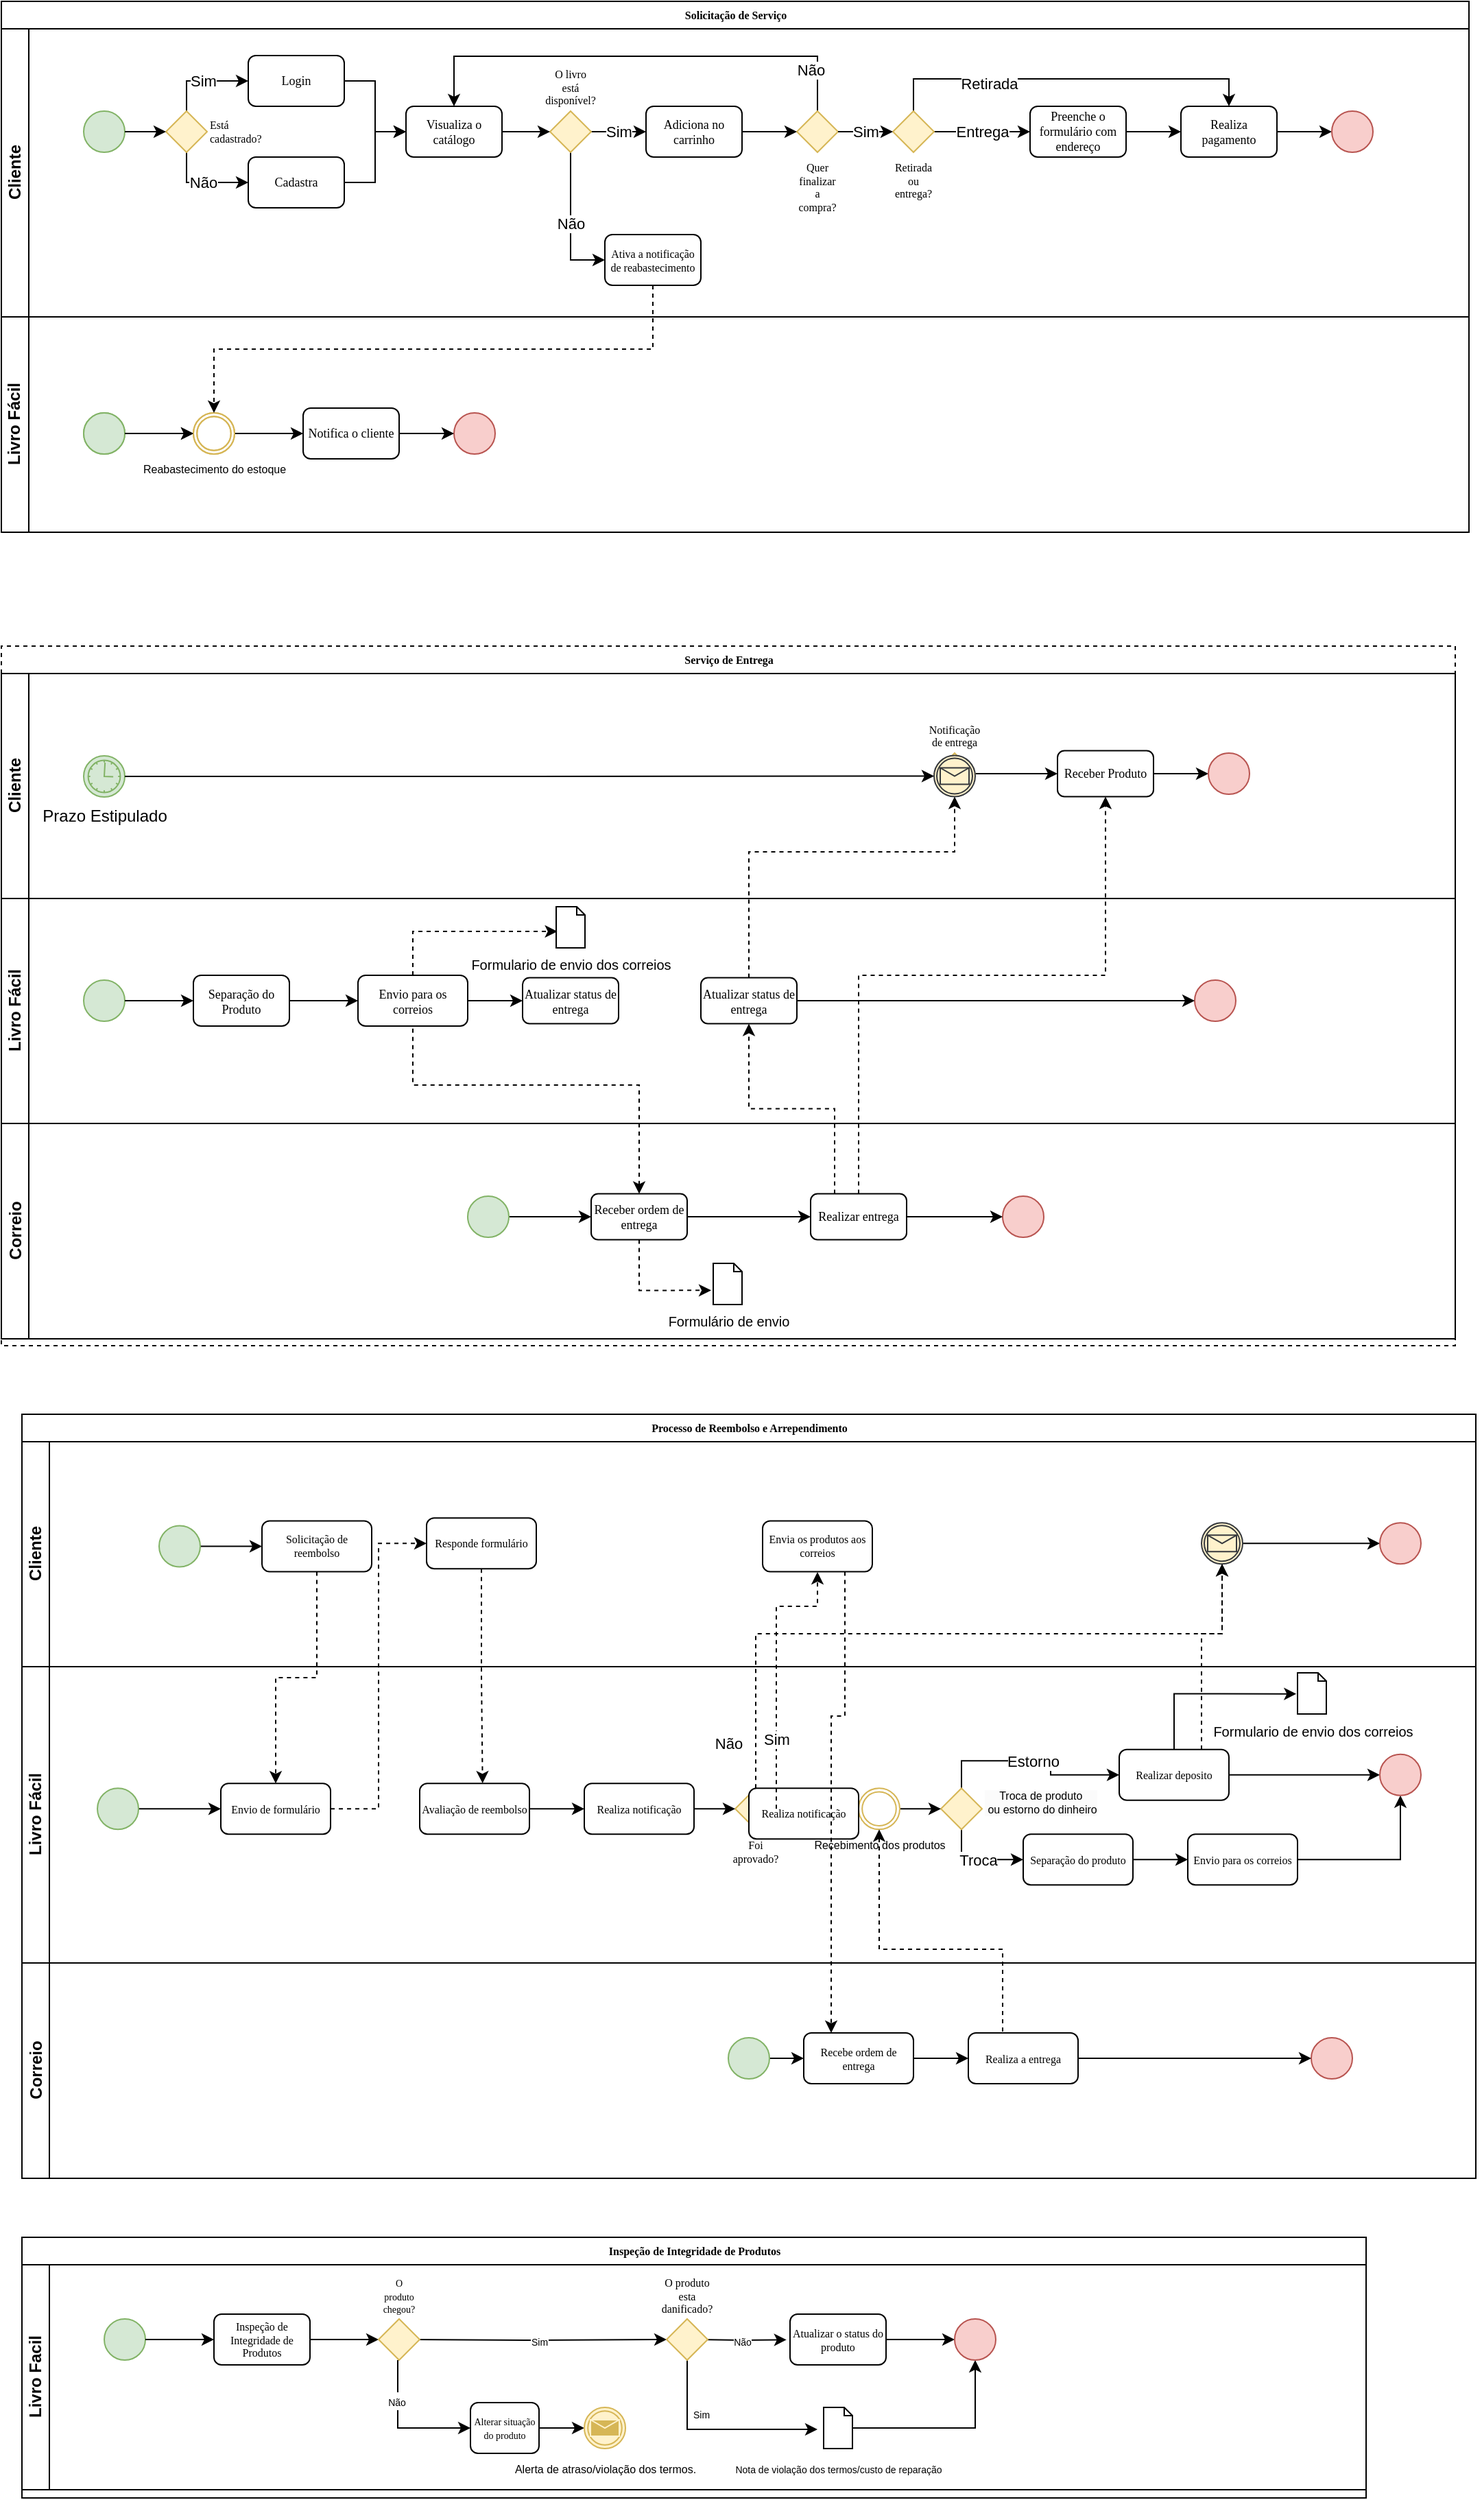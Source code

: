 <mxfile version="24.0.6" type="device">
  <diagram name="Page-1" id="c7488fd3-1785-93aa-aadb-54a6760d102a">
    <mxGraphModel dx="1195" dy="1502" grid="1" gridSize="10" guides="1" tooltips="1" connect="1" arrows="1" fold="1" page="1" pageScale="1" pageWidth="1100" pageHeight="850" background="none" math="0" shadow="0">
      <root>
        <mxCell id="0" />
        <mxCell id="1" parent="0" />
        <mxCell id="oDkDdfMOv9z-UdTRqtao-38" value="Serviço de Entrega" style="swimlane;html=1;childLayout=stackLayout;horizontal=1;startSize=20;horizontalStack=0;rounded=0;shadow=0;labelBackgroundColor=none;strokeWidth=1;fontFamily=Verdana;fontSize=8;align=center;dashed=1;" parent="1" vertex="1">
          <mxGeometry x="170" y="320" width="1060" height="510" as="geometry">
            <mxRectangle x="180" y="70" width="60" height="20" as="alternateBounds" />
          </mxGeometry>
        </mxCell>
        <mxCell id="oDkDdfMOv9z-UdTRqtao-64" value="Cliente" style="swimlane;html=1;startSize=20;horizontal=0;fontSize=12;" parent="oDkDdfMOv9z-UdTRqtao-38" vertex="1">
          <mxGeometry y="20" width="1060" height="164" as="geometry" />
        </mxCell>
        <mxCell id="zch4wGWHLApjYv__tpyH-126" value="Prazo Estipulado" style="points=[[0.145,0.145,0],[0.5,0,0],[0.855,0.145,0],[1,0.5,0],[0.855,0.855,0],[0.5,1,0],[0.145,0.855,0],[0,0.5,0]];shape=mxgraph.bpmn.event;html=1;verticalLabelPosition=bottom;labelBackgroundColor=#ffffff;verticalAlign=top;align=center;perimeter=ellipsePerimeter;outlineConnect=0;aspect=fixed;outline=standard;symbol=timer;fillColor=#d5e8d4;strokeColor=#82b366;" parent="oDkDdfMOv9z-UdTRqtao-64" vertex="1">
          <mxGeometry x="60" y="60" width="30" height="30" as="geometry" />
        </mxCell>
        <mxCell id="swSnG9m5OOfU6qNl_l5P-183" style="edgeStyle=orthogonalEdgeStyle;rounded=0;orthogonalLoop=1;jettySize=auto;html=1;entryX=0;entryY=0.5;entryDx=0;entryDy=0;" parent="oDkDdfMOv9z-UdTRqtao-64" source="swSnG9m5OOfU6qNl_l5P-180" target="swSnG9m5OOfU6qNl_l5P-200" edge="1">
          <mxGeometry relative="1" as="geometry">
            <mxPoint x="760" y="73" as="targetPoint" />
          </mxGeometry>
        </mxCell>
        <mxCell id="swSnG9m5OOfU6qNl_l5P-180" value="Notificação de entrega" style="strokeWidth=1;html=1;shape=mxgraph.flowchart.decision;whiteSpace=wrap;rounded=1;shadow=0;labelBackgroundColor=none;fontFamily=Verdana;fontSize=8;align=center;fillColor=#fff2cc;strokeColor=#d6b656;verticalAlign=bottom;labelPosition=center;verticalLabelPosition=top;" parent="oDkDdfMOv9z-UdTRqtao-64" vertex="1">
          <mxGeometry x="680" y="58.0" width="30" height="30" as="geometry" />
        </mxCell>
        <mxCell id="swSnG9m5OOfU6qNl_l5P-196" value="" style="shape=mxgraph.signs.tech.mail;html=1;pointerEvents=1;verticalLabelPosition=bottom;verticalAlign=top;align=center;fillColor=#e3c800;strokeColor=#B09500;fontColor=#000000;" parent="oDkDdfMOv9z-UdTRqtao-64" vertex="1">
          <mxGeometry x="687.75" y="67.75" width="14.5" height="10.5" as="geometry" />
        </mxCell>
        <mxCell id="swSnG9m5OOfU6qNl_l5P-199" value="" style="points=[[0.145,0.145,0],[0.5,0,0],[0.855,0.145,0],[1,0.5,0],[0.855,0.855,0],[0.5,1,0],[0.145,0.855,0],[0,0.5,0]];shape=mxgraph.bpmn.event;html=1;verticalLabelPosition=bottom;labelBackgroundColor=#ffffff;verticalAlign=top;align=center;perimeter=ellipsePerimeter;outlineConnect=0;aspect=fixed;outline=catching;symbol=message;fillColor=#FFF2CC;strokeColor=#36393d;fillStyle=solid;" parent="oDkDdfMOv9z-UdTRqtao-64" vertex="1">
          <mxGeometry x="680" y="59.75" width="30" height="30" as="geometry" />
        </mxCell>
        <mxCell id="swSnG9m5OOfU6qNl_l5P-201" style="edgeStyle=orthogonalEdgeStyle;rounded=0;orthogonalLoop=1;jettySize=auto;html=1;" parent="oDkDdfMOv9z-UdTRqtao-64" source="swSnG9m5OOfU6qNl_l5P-200" edge="1">
          <mxGeometry relative="1" as="geometry">
            <mxPoint x="880" y="73" as="targetPoint" />
          </mxGeometry>
        </mxCell>
        <mxCell id="swSnG9m5OOfU6qNl_l5P-200" value="Receber Produto" style="rounded=1;whiteSpace=wrap;html=1;shadow=0;labelBackgroundColor=none;strokeWidth=1;fontFamily=Verdana;fontSize=9;align=center;" parent="oDkDdfMOv9z-UdTRqtao-64" vertex="1">
          <mxGeometry x="770" y="56.25" width="70" height="33.5" as="geometry" />
        </mxCell>
        <mxCell id="swSnG9m5OOfU6qNl_l5P-202" value="" style="ellipse;whiteSpace=wrap;html=1;rounded=0;shadow=0;labelBackgroundColor=none;strokeWidth=1;fontFamily=Verdana;fontSize=8;align=center;fillColor=#f8cecc;strokeColor=#b85450;" parent="oDkDdfMOv9z-UdTRqtao-64" vertex="1">
          <mxGeometry x="880" y="58" width="30" height="30" as="geometry" />
        </mxCell>
        <mxCell id="kiecp96W7NMD4S45cnNi-111" style="edgeStyle=orthogonalEdgeStyle;rounded=0;orthogonalLoop=1;jettySize=auto;html=1;exitX=1;exitY=0.5;exitDx=0;exitDy=0;exitPerimeter=0;entryX=0;entryY=0.5;entryDx=0;entryDy=0;entryPerimeter=0;" edge="1" parent="oDkDdfMOv9z-UdTRqtao-64" source="zch4wGWHLApjYv__tpyH-126" target="swSnG9m5OOfU6qNl_l5P-199">
          <mxGeometry relative="1" as="geometry" />
        </mxCell>
        <mxCell id="zch4wGWHLApjYv__tpyH-112" value="Livro Fácil" style="swimlane;html=1;startSize=20;horizontal=0;fontSize=12;" parent="oDkDdfMOv9z-UdTRqtao-38" vertex="1">
          <mxGeometry y="184" width="1060" height="164" as="geometry" />
        </mxCell>
        <mxCell id="zch4wGWHLApjYv__tpyH-100" value="" style="ellipse;whiteSpace=wrap;html=1;rounded=0;shadow=0;labelBackgroundColor=none;strokeWidth=1;fontFamily=Verdana;fontSize=8;align=center;fillColor=#d5e8d4;strokeColor=#82b366;" parent="zch4wGWHLApjYv__tpyH-112" vertex="1">
          <mxGeometry x="60" y="59.5" width="30" height="30" as="geometry" />
        </mxCell>
        <mxCell id="zch4wGWHLApjYv__tpyH-101" style="edgeStyle=orthogonalEdgeStyle;rounded=0;orthogonalLoop=1;jettySize=auto;html=1;entryX=0;entryY=0.5;entryDx=0;entryDy=0;entryPerimeter=0;exitX=1;exitY=0.5;exitDx=0;exitDy=0;" parent="zch4wGWHLApjYv__tpyH-112" source="zch4wGWHLApjYv__tpyH-100" edge="1">
          <mxGeometry relative="1" as="geometry">
            <mxPoint x="90" y="74.5" as="sourcePoint" />
            <mxPoint x="140" y="74.5" as="targetPoint" />
            <Array as="points" />
          </mxGeometry>
        </mxCell>
        <mxCell id="zch4wGWHLApjYv__tpyH-102" style="edgeStyle=orthogonalEdgeStyle;rounded=0;orthogonalLoop=1;jettySize=auto;html=1;entryX=0;entryY=0.5;entryDx=0;entryDy=0;" parent="zch4wGWHLApjYv__tpyH-112" source="zch4wGWHLApjYv__tpyH-103" target="zch4wGWHLApjYv__tpyH-105" edge="1">
          <mxGeometry relative="1" as="geometry" />
        </mxCell>
        <mxCell id="zch4wGWHLApjYv__tpyH-103" value="Separação do Produto" style="rounded=1;whiteSpace=wrap;html=1;shadow=0;labelBackgroundColor=none;strokeWidth=1;fontFamily=Verdana;fontSize=9;align=center;" parent="zch4wGWHLApjYv__tpyH-112" vertex="1">
          <mxGeometry x="140" y="56" width="70" height="37" as="geometry" />
        </mxCell>
        <mxCell id="zch4wGWHLApjYv__tpyH-105" value="&lt;font style=&quot;font-size: 9px;&quot;&gt;Envio para os correios&lt;br style=&quot;font-size: 9px;&quot;&gt;&lt;/font&gt;" style="rounded=1;whiteSpace=wrap;html=1;shadow=0;labelBackgroundColor=none;strokeWidth=1;fontFamily=Verdana;fontSize=9;align=center;" parent="zch4wGWHLApjYv__tpyH-112" vertex="1">
          <mxGeometry x="260" y="56" width="80" height="37" as="geometry" />
        </mxCell>
        <mxCell id="ZJoQX-y0C0dIPTOLn4gF-4" value="" style="ellipse;whiteSpace=wrap;html=1;rounded=0;shadow=0;labelBackgroundColor=none;strokeWidth=1;fontFamily=Verdana;fontSize=8;align=center;fillColor=#f8cecc;strokeColor=#b85450;" parent="zch4wGWHLApjYv__tpyH-112" vertex="1">
          <mxGeometry x="870" y="59.5" width="30" height="30" as="geometry" />
        </mxCell>
        <mxCell id="zch4wGWHLApjYv__tpyH-110" value="Formulario de envio dos correios" style="html=1;verticalLabelPosition=bottom;align=center;labelBackgroundColor=default;verticalAlign=top;strokeWidth=1;strokeColor=#000000;shadow=0;dashed=0;shape=mxgraph.ios7.icons.document;fontColor=default;fontSize=10;" parent="zch4wGWHLApjYv__tpyH-112" vertex="1">
          <mxGeometry x="404.5" y="6" width="21" height="30" as="geometry" />
        </mxCell>
        <mxCell id="ZJoQX-y0C0dIPTOLn4gF-9" style="edgeStyle=orthogonalEdgeStyle;rounded=0;orthogonalLoop=1;jettySize=auto;html=1;exitX=0.5;exitY=0;exitDx=0;exitDy=0;entryX=0.04;entryY=0.6;entryDx=0;entryDy=0;entryPerimeter=0;dashed=1;" parent="zch4wGWHLApjYv__tpyH-112" source="zch4wGWHLApjYv__tpyH-105" target="zch4wGWHLApjYv__tpyH-110" edge="1">
          <mxGeometry relative="1" as="geometry" />
        </mxCell>
        <mxCell id="kiecp96W7NMD4S45cnNi-119" style="edgeStyle=orthogonalEdgeStyle;rounded=0;orthogonalLoop=1;jettySize=auto;html=1;exitX=1;exitY=0.5;exitDx=0;exitDy=0;entryX=0;entryY=0.5;entryDx=0;entryDy=0;" edge="1" parent="zch4wGWHLApjYv__tpyH-112" source="ZJoQX-y0C0dIPTOLn4gF-14" target="ZJoQX-y0C0dIPTOLn4gF-4">
          <mxGeometry relative="1" as="geometry" />
        </mxCell>
        <mxCell id="ZJoQX-y0C0dIPTOLn4gF-14" value="Atualizar status de entrega" style="rounded=1;whiteSpace=wrap;html=1;shadow=0;labelBackgroundColor=none;strokeWidth=1;fontFamily=Verdana;fontSize=9;align=center;" parent="zch4wGWHLApjYv__tpyH-112" vertex="1">
          <mxGeometry x="510" y="57.75" width="70" height="33.5" as="geometry" />
        </mxCell>
        <mxCell id="kiecp96W7NMD4S45cnNi-122" value="Atualizar status de entrega" style="rounded=1;whiteSpace=wrap;html=1;shadow=0;labelBackgroundColor=none;strokeWidth=1;fontFamily=Verdana;fontSize=9;align=center;" vertex="1" parent="zch4wGWHLApjYv__tpyH-112">
          <mxGeometry x="380" y="57.75" width="70" height="33.5" as="geometry" />
        </mxCell>
        <mxCell id="kiecp96W7NMD4S45cnNi-123" value="" style="edgeStyle=orthogonalEdgeStyle;rounded=0;orthogonalLoop=1;jettySize=auto;html=1;exitX=1;exitY=0.5;exitDx=0;exitDy=0;entryX=0;entryY=0.5;entryDx=0;entryDy=0;" edge="1" parent="zch4wGWHLApjYv__tpyH-112" source="zch4wGWHLApjYv__tpyH-105" target="kiecp96W7NMD4S45cnNi-122">
          <mxGeometry relative="1" as="geometry">
            <mxPoint x="510" y="579" as="sourcePoint" />
            <mxPoint x="680" y="579" as="targetPoint" />
          </mxGeometry>
        </mxCell>
        <mxCell id="oDkDdfMOv9z-UdTRqtao-34" value="Correio" style="swimlane;html=1;startSize=20;horizontal=0;fontSize=12;align=center;" parent="oDkDdfMOv9z-UdTRqtao-38" vertex="1">
          <mxGeometry y="348" width="1060" height="157" as="geometry" />
        </mxCell>
        <mxCell id="kiecp96W7NMD4S45cnNi-117" style="edgeStyle=orthogonalEdgeStyle;rounded=0;orthogonalLoop=1;jettySize=auto;html=1;exitX=1;exitY=0.5;exitDx=0;exitDy=0;entryX=0;entryY=0.5;entryDx=0;entryDy=0;" edge="1" parent="oDkDdfMOv9z-UdTRqtao-34" source="swSnG9m5OOfU6qNl_l5P-161" target="swSnG9m5OOfU6qNl_l5P-167">
          <mxGeometry relative="1" as="geometry" />
        </mxCell>
        <mxCell id="swSnG9m5OOfU6qNl_l5P-161" value="Receber ordem de entrega" style="rounded=1;whiteSpace=wrap;html=1;shadow=0;labelBackgroundColor=none;strokeWidth=1;fontFamily=Verdana;fontSize=9;align=center;" parent="oDkDdfMOv9z-UdTRqtao-34" vertex="1">
          <mxGeometry x="430" y="51.25" width="70" height="33.5" as="geometry" />
        </mxCell>
        <mxCell id="swSnG9m5OOfU6qNl_l5P-167" value="Realizar entrega" style="rounded=1;whiteSpace=wrap;html=1;shadow=0;labelBackgroundColor=none;strokeWidth=1;fontFamily=Verdana;fontSize=9;align=center;" parent="oDkDdfMOv9z-UdTRqtao-34" vertex="1">
          <mxGeometry x="590" y="51.25" width="70" height="33.5" as="geometry" />
        </mxCell>
        <mxCell id="swSnG9m5OOfU6qNl_l5P-169" value="" style="ellipse;whiteSpace=wrap;html=1;rounded=0;shadow=0;labelBackgroundColor=none;strokeWidth=1;fontFamily=Verdana;fontSize=8;align=center;fillColor=#f8cecc;strokeColor=#b85450;" parent="oDkDdfMOv9z-UdTRqtao-34" vertex="1">
          <mxGeometry x="730" y="53" width="30" height="30" as="geometry" />
        </mxCell>
        <mxCell id="ZJoQX-y0C0dIPTOLn4gF-6" style="edgeStyle=orthogonalEdgeStyle;rounded=0;orthogonalLoop=1;jettySize=auto;html=1;exitX=1;exitY=0.5;exitDx=0;exitDy=0;entryX=0;entryY=0.5;entryDx=0;entryDy=0;" parent="oDkDdfMOv9z-UdTRqtao-34" source="ZJoQX-y0C0dIPTOLn4gF-5" target="swSnG9m5OOfU6qNl_l5P-161" edge="1">
          <mxGeometry relative="1" as="geometry" />
        </mxCell>
        <mxCell id="ZJoQX-y0C0dIPTOLn4gF-5" value="" style="ellipse;whiteSpace=wrap;html=1;rounded=0;shadow=0;labelBackgroundColor=none;strokeWidth=1;fontFamily=Verdana;fontSize=8;align=center;fillColor=#d5e8d4;strokeColor=#82b366;" parent="oDkDdfMOv9z-UdTRqtao-34" vertex="1">
          <mxGeometry x="340" y="53" width="30" height="30" as="geometry" />
        </mxCell>
        <mxCell id="ZJoQX-y0C0dIPTOLn4gF-12" style="edgeStyle=orthogonalEdgeStyle;rounded=0;orthogonalLoop=1;jettySize=auto;html=1;exitX=1;exitY=0.5;exitDx=0;exitDy=0;entryX=0;entryY=0.5;entryDx=0;entryDy=0;" parent="oDkDdfMOv9z-UdTRqtao-34" source="swSnG9m5OOfU6qNl_l5P-167" target="swSnG9m5OOfU6qNl_l5P-169" edge="1">
          <mxGeometry relative="1" as="geometry">
            <mxPoint x="810" y="68" as="sourcePoint" />
          </mxGeometry>
        </mxCell>
        <mxCell id="kiecp96W7NMD4S45cnNi-112" value="Formulário de envio" style="html=1;verticalLabelPosition=bottom;align=center;labelBackgroundColor=default;verticalAlign=top;strokeWidth=1;strokeColor=#000000;shadow=0;dashed=0;shape=mxgraph.ios7.icons.document;fontColor=default;fontSize=10;" vertex="1" parent="oDkDdfMOv9z-UdTRqtao-34">
          <mxGeometry x="519" y="102" width="21" height="30" as="geometry" />
        </mxCell>
        <mxCell id="kiecp96W7NMD4S45cnNi-113" style="edgeStyle=orthogonalEdgeStyle;rounded=0;orthogonalLoop=1;jettySize=auto;html=1;exitX=0.5;exitY=1;exitDx=0;exitDy=0;entryX=-0.071;entryY=0.656;entryDx=0;entryDy=0;entryPerimeter=0;dashed=1;" edge="1" parent="oDkDdfMOv9z-UdTRqtao-34" source="swSnG9m5OOfU6qNl_l5P-161" target="kiecp96W7NMD4S45cnNi-112">
          <mxGeometry relative="1" as="geometry">
            <Array as="points">
              <mxPoint x="465" y="122" />
            </Array>
          </mxGeometry>
        </mxCell>
        <mxCell id="swSnG9m5OOfU6qNl_l5P-177" style="edgeStyle=orthogonalEdgeStyle;rounded=0;orthogonalLoop=1;jettySize=auto;html=1;entryX=0.5;entryY=1;entryDx=0;entryDy=0;dashed=1;exitX=0.5;exitY=0;exitDx=0;exitDy=0;" parent="oDkDdfMOv9z-UdTRqtao-38" source="swSnG9m5OOfU6qNl_l5P-167" edge="1" target="swSnG9m5OOfU6qNl_l5P-200">
          <mxGeometry relative="1" as="geometry">
            <mxPoint x="695" y="108" as="targetPoint" />
            <Array as="points">
              <mxPoint x="625" y="240" />
              <mxPoint x="805" y="240" />
            </Array>
          </mxGeometry>
        </mxCell>
        <mxCell id="ZJoQX-y0C0dIPTOLn4gF-8" style="edgeStyle=orthogonalEdgeStyle;rounded=0;orthogonalLoop=1;jettySize=auto;html=1;exitX=0.5;exitY=0;exitDx=0;exitDy=0;entryX=0.5;entryY=1;entryDx=0;entryDy=0;endArrow=none;endFill=0;startArrow=classic;startFill=1;dashed=1;" parent="oDkDdfMOv9z-UdTRqtao-38" source="swSnG9m5OOfU6qNl_l5P-161" target="zch4wGWHLApjYv__tpyH-105" edge="1">
          <mxGeometry relative="1" as="geometry">
            <Array as="points">
              <mxPoint x="465" y="320" />
              <mxPoint x="300" y="320" />
            </Array>
          </mxGeometry>
        </mxCell>
        <mxCell id="kiecp96W7NMD4S45cnNi-120" style="edgeStyle=orthogonalEdgeStyle;rounded=0;orthogonalLoop=1;jettySize=auto;html=1;exitX=0.5;exitY=0;exitDx=0;exitDy=0;dashed=1;" edge="1" parent="oDkDdfMOv9z-UdTRqtao-38" source="ZJoQX-y0C0dIPTOLn4gF-14" target="swSnG9m5OOfU6qNl_l5P-199">
          <mxGeometry relative="1" as="geometry">
            <Array as="points">
              <mxPoint x="545" y="150" />
              <mxPoint x="695" y="150" />
            </Array>
          </mxGeometry>
        </mxCell>
        <mxCell id="kiecp96W7NMD4S45cnNi-121" style="edgeStyle=orthogonalEdgeStyle;rounded=0;orthogonalLoop=1;jettySize=auto;html=1;exitX=0.25;exitY=0;exitDx=0;exitDy=0;entryX=0.5;entryY=1;entryDx=0;entryDy=0;dashed=1;" edge="1" parent="oDkDdfMOv9z-UdTRqtao-38" source="swSnG9m5OOfU6qNl_l5P-167" target="ZJoQX-y0C0dIPTOLn4gF-14">
          <mxGeometry relative="1" as="geometry" />
        </mxCell>
        <mxCell id="oDkDdfMOv9z-UdTRqtao-147" value="Inspeção de Integridade de Produtos" style="swimlane;html=1;childLayout=stackLayout;horizontal=1;startSize=20;horizontalStack=0;rounded=0;shadow=0;labelBackgroundColor=none;strokeWidth=1;fontFamily=Verdana;fontSize=8;align=center;" parent="1" vertex="1">
          <mxGeometry x="185" y="1480" width="980" height="190" as="geometry">
            <mxRectangle x="180" y="70" width="60" height="20" as="alternateBounds" />
          </mxGeometry>
        </mxCell>
        <mxCell id="oDkDdfMOv9z-UdTRqtao-157" value="Livro Facil" style="swimlane;html=1;startSize=20;horizontal=0;fontSize=12;" parent="oDkDdfMOv9z-UdTRqtao-147" vertex="1">
          <mxGeometry y="20" width="980" height="164" as="geometry" />
        </mxCell>
        <mxCell id="oDkDdfMOv9z-UdTRqtao-158" value="" style="ellipse;whiteSpace=wrap;html=1;rounded=0;shadow=0;labelBackgroundColor=none;strokeWidth=1;fontFamily=Verdana;fontSize=8;align=center;fillColor=#d5e8d4;strokeColor=#82b366;" parent="oDkDdfMOv9z-UdTRqtao-157" vertex="1">
          <mxGeometry x="60" y="39.5" width="30" height="30" as="geometry" />
        </mxCell>
        <mxCell id="oDkDdfMOv9z-UdTRqtao-159" style="edgeStyle=orthogonalEdgeStyle;rounded=0;orthogonalLoop=1;jettySize=auto;html=1;entryX=0;entryY=0.5;entryDx=0;entryDy=0;entryPerimeter=0;exitX=1;exitY=0.5;exitDx=0;exitDy=0;" parent="oDkDdfMOv9z-UdTRqtao-157" source="oDkDdfMOv9z-UdTRqtao-158" edge="1">
          <mxGeometry relative="1" as="geometry">
            <mxPoint x="90" y="54.5" as="sourcePoint" />
            <mxPoint x="140" y="54.5" as="targetPoint" />
            <Array as="points" />
          </mxGeometry>
        </mxCell>
        <mxCell id="oDkDdfMOv9z-UdTRqtao-160" style="edgeStyle=orthogonalEdgeStyle;rounded=0;orthogonalLoop=1;jettySize=auto;html=1;entryX=0;entryY=0.5;entryDx=0;entryDy=0;" parent="oDkDdfMOv9z-UdTRqtao-157" source="oDkDdfMOv9z-UdTRqtao-161" edge="1">
          <mxGeometry relative="1" as="geometry">
            <mxPoint x="260" y="54.5" as="targetPoint" />
          </mxGeometry>
        </mxCell>
        <mxCell id="oDkDdfMOv9z-UdTRqtao-161" value="Inspeção de Integridade de Produtos" style="rounded=1;whiteSpace=wrap;html=1;shadow=0;labelBackgroundColor=none;strokeWidth=1;fontFamily=Verdana;fontSize=8;align=center;" parent="oDkDdfMOv9z-UdTRqtao-157" vertex="1">
          <mxGeometry x="140" y="36" width="70" height="37" as="geometry" />
        </mxCell>
        <mxCell id="oDkDdfMOv9z-UdTRqtao-173" value="&lt;font style=&quot;font-size: 7px;&quot;&gt;Sim&lt;/font&gt;" style="edgeStyle=orthogonalEdgeStyle;rounded=0;orthogonalLoop=1;jettySize=auto;html=1;entryX=0;entryY=0.5;entryDx=0;entryDy=0;entryPerimeter=0;" parent="oDkDdfMOv9z-UdTRqtao-157" target="oDkDdfMOv9z-UdTRqtao-185" edge="1">
          <mxGeometry relative="1" as="geometry">
            <mxPoint x="370" y="55" as="targetPoint" />
            <mxPoint x="282" y="54.503" as="sourcePoint" />
          </mxGeometry>
        </mxCell>
        <mxCell id="oDkDdfMOv9z-UdTRqtao-174" style="edgeStyle=orthogonalEdgeStyle;rounded=0;orthogonalLoop=1;jettySize=auto;html=1;entryX=0;entryY=0.5;entryDx=0;entryDy=0;" parent="oDkDdfMOv9z-UdTRqtao-157" target="oDkDdfMOv9z-UdTRqtao-189" edge="1">
          <mxGeometry relative="1" as="geometry">
            <mxPoint x="320" y="120" as="targetPoint" />
            <mxPoint x="274" y="69.5" as="sourcePoint" />
            <Array as="points">
              <mxPoint x="274" y="119" />
            </Array>
          </mxGeometry>
        </mxCell>
        <mxCell id="oDkDdfMOv9z-UdTRqtao-179" value="&lt;font style=&quot;font-size: 7px;&quot;&gt;Não&lt;/font&gt;" style="edgeLabel;html=1;align=center;verticalAlign=middle;resizable=0;points=[];" parent="oDkDdfMOv9z-UdTRqtao-174" vertex="1" connectable="0">
          <mxGeometry x="-0.17" y="-1" relative="1" as="geometry">
            <mxPoint y="-13" as="offset" />
          </mxGeometry>
        </mxCell>
        <mxCell id="oDkDdfMOv9z-UdTRqtao-171" value="&lt;font style=&quot;font-size: 7px;&quot;&gt;O produto chegou?&lt;/font&gt;" style="strokeWidth=1;html=1;shape=mxgraph.flowchart.decision;whiteSpace=wrap;rounded=1;shadow=0;labelBackgroundColor=none;fontFamily=Verdana;fontSize=8;align=center;fillColor=#fff2cc;strokeColor=#d6b656;verticalAlign=bottom;labelPosition=center;verticalLabelPosition=top;" parent="oDkDdfMOv9z-UdTRqtao-157" vertex="1">
          <mxGeometry x="260" y="39.5" width="30" height="30" as="geometry" />
        </mxCell>
        <mxCell id="kiecp96W7NMD4S45cnNi-183" style="edgeStyle=orthogonalEdgeStyle;rounded=0;orthogonalLoop=1;jettySize=auto;html=1;entryX=0.5;entryY=1;entryDx=0;entryDy=0;" edge="1" parent="oDkDdfMOv9z-UdTRqtao-157" source="oDkDdfMOv9z-UdTRqtao-181" target="oDkDdfMOv9z-UdTRqtao-196">
          <mxGeometry relative="1" as="geometry" />
        </mxCell>
        <mxCell id="oDkDdfMOv9z-UdTRqtao-181" value="&lt;span style=&quot;font-size: 7px;&quot;&gt;Nota de violação dos termos/custo de reparação&lt;/span&gt;" style="html=1;verticalLabelPosition=bottom;align=center;labelBackgroundColor=default;verticalAlign=top;strokeWidth=1;strokeColor=#000000;shadow=0;dashed=0;shape=mxgraph.ios7.icons.document;fontColor=default;" parent="oDkDdfMOv9z-UdTRqtao-157" vertex="1">
          <mxGeometry x="584.5" y="104" width="21" height="30" as="geometry" />
        </mxCell>
        <mxCell id="oDkDdfMOv9z-UdTRqtao-182" value="&lt;font style=&quot;font-size: 7px;&quot;&gt;Não&lt;/font&gt;" style="edgeStyle=orthogonalEdgeStyle;rounded=0;orthogonalLoop=1;jettySize=auto;html=1;entryX=-0.037;entryY=0.506;entryDx=0;entryDy=0;entryPerimeter=0;" parent="oDkDdfMOv9z-UdTRqtao-157" edge="1">
          <mxGeometry relative="1" as="geometry">
            <mxPoint x="557.41" y="54.722" as="targetPoint" />
            <mxPoint x="492" y="54.503" as="sourcePoint" />
          </mxGeometry>
        </mxCell>
        <mxCell id="oDkDdfMOv9z-UdTRqtao-183" style="edgeStyle=orthogonalEdgeStyle;rounded=0;orthogonalLoop=1;jettySize=auto;html=1;" parent="oDkDdfMOv9z-UdTRqtao-157" source="oDkDdfMOv9z-UdTRqtao-185" edge="1">
          <mxGeometry relative="1" as="geometry">
            <mxPoint x="580" y="120" as="targetPoint" />
            <Array as="points">
              <mxPoint x="485" y="119.5" />
            </Array>
          </mxGeometry>
        </mxCell>
        <mxCell id="oDkDdfMOv9z-UdTRqtao-184" value="&lt;font style=&quot;font-size: 7px;&quot;&gt;Sim&lt;/font&gt;" style="edgeLabel;html=1;align=center;verticalAlign=middle;resizable=0;points=[];" parent="oDkDdfMOv9z-UdTRqtao-183" vertex="1" connectable="0">
          <mxGeometry x="-0.17" y="-1" relative="1" as="geometry">
            <mxPoint y="-13" as="offset" />
          </mxGeometry>
        </mxCell>
        <mxCell id="oDkDdfMOv9z-UdTRqtao-185" value="O produto esta danificado?" style="strokeWidth=1;html=1;shape=mxgraph.flowchart.decision;whiteSpace=wrap;rounded=1;shadow=0;labelBackgroundColor=none;fontFamily=Verdana;fontSize=8;align=center;fillColor=#fff2cc;strokeColor=#d6b656;verticalAlign=bottom;labelPosition=center;verticalLabelPosition=top;" parent="oDkDdfMOv9z-UdTRqtao-157" vertex="1">
          <mxGeometry x="470" y="39.5" width="30" height="30" as="geometry" />
        </mxCell>
        <mxCell id="oDkDdfMOv9z-UdTRqtao-195" style="edgeStyle=orthogonalEdgeStyle;rounded=0;orthogonalLoop=1;jettySize=auto;html=1;" parent="oDkDdfMOv9z-UdTRqtao-157" source="oDkDdfMOv9z-UdTRqtao-186" edge="1">
          <mxGeometry relative="1" as="geometry">
            <mxPoint x="680" y="54.5" as="targetPoint" />
          </mxGeometry>
        </mxCell>
        <mxCell id="oDkDdfMOv9z-UdTRqtao-186" value="Atualizar o status do produto" style="rounded=1;whiteSpace=wrap;html=1;shadow=0;labelBackgroundColor=none;strokeWidth=1;fontFamily=Verdana;fontSize=8;align=center;" parent="oDkDdfMOv9z-UdTRqtao-157" vertex="1">
          <mxGeometry x="560" y="36" width="70" height="37" as="geometry" />
        </mxCell>
        <mxCell id="oDkDdfMOv9z-UdTRqtao-192" style="edgeStyle=orthogonalEdgeStyle;rounded=0;orthogonalLoop=1;jettySize=auto;html=1;" parent="oDkDdfMOv9z-UdTRqtao-157" source="oDkDdfMOv9z-UdTRqtao-189" target="oDkDdfMOv9z-UdTRqtao-190" edge="1">
          <mxGeometry relative="1" as="geometry" />
        </mxCell>
        <mxCell id="oDkDdfMOv9z-UdTRqtao-189" value="&lt;font style=&quot;font-size: 7px;&quot;&gt;Alterar situação do produto&lt;/font&gt;" style="rounded=1;whiteSpace=wrap;html=1;shadow=0;labelBackgroundColor=none;strokeWidth=1;fontFamily=Verdana;fontSize=8;align=center;" parent="oDkDdfMOv9z-UdTRqtao-157" vertex="1">
          <mxGeometry x="327" y="100.5" width="50" height="37" as="geometry" />
        </mxCell>
        <mxCell id="oDkDdfMOv9z-UdTRqtao-190" value="&lt;div&gt;&lt;font style=&quot;font-size: 8px;&quot;&gt;Alerta de atraso/violação dos termos.&lt;/font&gt;&lt;/div&gt;" style="points=[[0.145,0.145,0],[0.5,0,0],[0.855,0.145,0],[1,0.5,0],[0.855,0.855,0],[0.5,1,0],[0.145,0.855,0],[0,0.5,0]];shape=mxgraph.bpmn.event;html=1;verticalLabelPosition=bottom;labelBackgroundColor=#ffffff;verticalAlign=top;align=center;perimeter=ellipsePerimeter;outlineConnect=0;aspect=fixed;outline=throwing;symbol=message;fillColor=#fff2cc;strokeColor=#d6b656;" parent="oDkDdfMOv9z-UdTRqtao-157" vertex="1">
          <mxGeometry x="410" y="104" width="30" height="30" as="geometry" />
        </mxCell>
        <mxCell id="oDkDdfMOv9z-UdTRqtao-196" value="" style="ellipse;whiteSpace=wrap;html=1;rounded=0;shadow=0;labelBackgroundColor=none;strokeWidth=1;fontFamily=Verdana;fontSize=8;align=center;fillColor=#f8cecc;strokeColor=#b85450;" parent="oDkDdfMOv9z-UdTRqtao-157" vertex="1">
          <mxGeometry x="680" y="39.5" width="30" height="30" as="geometry" />
        </mxCell>
        <mxCell id="swSnG9m5OOfU6qNl_l5P-3" value="Processo de Reembolso e Arrependimento" style="swimlane;html=1;childLayout=stackLayout;horizontal=1;startSize=20;horizontalStack=0;rounded=0;shadow=0;labelBackgroundColor=none;strokeWidth=1;fontFamily=Verdana;fontSize=8;align=center;" parent="1" vertex="1">
          <mxGeometry x="185" y="880" width="1060" height="557" as="geometry">
            <mxRectangle x="180" y="70" width="60" height="20" as="alternateBounds" />
          </mxGeometry>
        </mxCell>
        <mxCell id="swSnG9m5OOfU6qNl_l5P-4" value="Cliente" style="swimlane;html=1;startSize=20;horizontal=0;fontSize=12;" parent="swSnG9m5OOfU6qNl_l5P-3" vertex="1">
          <mxGeometry y="20" width="1060" height="164" as="geometry" />
        </mxCell>
        <mxCell id="ZJoQX-y0C0dIPTOLn4gF-24" style="edgeStyle=orthogonalEdgeStyle;rounded=0;orthogonalLoop=1;jettySize=auto;html=1;exitX=1;exitY=0.5;exitDx=0;exitDy=0;entryX=0;entryY=0.5;entryDx=0;entryDy=0;" parent="swSnG9m5OOfU6qNl_l5P-4" source="swSnG9m5OOfU6qNl_l5P-56" target="ZJoQX-y0C0dIPTOLn4gF-21" edge="1">
          <mxGeometry relative="1" as="geometry" />
        </mxCell>
        <mxCell id="swSnG9m5OOfU6qNl_l5P-56" value="" style="ellipse;whiteSpace=wrap;html=1;rounded=0;shadow=0;labelBackgroundColor=none;strokeWidth=1;fontFamily=Verdana;fontSize=8;align=center;fillColor=#d5e8d4;strokeColor=#82b366;" parent="swSnG9m5OOfU6qNl_l5P-4" vertex="1">
          <mxGeometry x="100" y="61.25" width="30" height="30" as="geometry" />
        </mxCell>
        <mxCell id="swSnG9m5OOfU6qNl_l5P-59" value="Responde formulário" style="rounded=1;whiteSpace=wrap;html=1;shadow=0;labelBackgroundColor=none;strokeWidth=1;fontFamily=Verdana;fontSize=8;align=center;" parent="swSnG9m5OOfU6qNl_l5P-4" vertex="1">
          <mxGeometry x="295" y="55.63" width="80" height="37" as="geometry" />
        </mxCell>
        <mxCell id="swSnG9m5OOfU6qNl_l5P-69" style="edgeStyle=orthogonalEdgeStyle;rounded=0;orthogonalLoop=1;jettySize=auto;html=1;exitX=1;exitY=0.5;exitDx=0;exitDy=0;exitPerimeter=0;entryX=0;entryY=0.5;entryDx=0;entryDy=0;" parent="swSnG9m5OOfU6qNl_l5P-4" source="kiecp96W7NMD4S45cnNi-124" edge="1" target="swSnG9m5OOfU6qNl_l5P-72">
          <mxGeometry relative="1" as="geometry">
            <mxPoint x="990" y="76.25" as="targetPoint" />
            <mxPoint x="920" y="76.333" as="sourcePoint" />
          </mxGeometry>
        </mxCell>
        <mxCell id="swSnG9m5OOfU6qNl_l5P-72" value="" style="ellipse;whiteSpace=wrap;html=1;rounded=0;shadow=0;labelBackgroundColor=none;strokeWidth=1;fontFamily=Verdana;fontSize=8;align=center;fillColor=#f8cecc;strokeColor=#b85450;" parent="swSnG9m5OOfU6qNl_l5P-4" vertex="1">
          <mxGeometry x="990" y="59.13" width="30" height="30" as="geometry" />
        </mxCell>
        <mxCell id="ZJoQX-y0C0dIPTOLn4gF-21" value="Solicitação de reembolso" style="rounded=1;whiteSpace=wrap;html=1;shadow=0;labelBackgroundColor=none;strokeWidth=1;fontFamily=Verdana;fontSize=8;align=center;" parent="swSnG9m5OOfU6qNl_l5P-4" vertex="1">
          <mxGeometry x="175" y="57.75" width="80" height="37" as="geometry" />
        </mxCell>
        <mxCell id="kiecp96W7NMD4S45cnNi-124" value="" style="points=[[0.145,0.145,0],[0.5,0,0],[0.855,0.145,0],[1,0.5,0],[0.855,0.855,0],[0.5,1,0],[0.145,0.855,0],[0,0.5,0]];shape=mxgraph.bpmn.event;html=1;verticalLabelPosition=bottom;labelBackgroundColor=#ffffff;verticalAlign=top;align=center;perimeter=ellipsePerimeter;outlineConnect=0;aspect=fixed;outline=catching;symbol=message;fillColor=#FFF2CC;strokeColor=#36393d;fillStyle=solid;" vertex="1" parent="swSnG9m5OOfU6qNl_l5P-4">
          <mxGeometry x="860" y="59.13" width="30" height="30" as="geometry" />
        </mxCell>
        <mxCell id="kiecp96W7NMD4S45cnNi-125" value="Envia os produtos aos correios" style="rounded=1;whiteSpace=wrap;html=1;shadow=0;labelBackgroundColor=none;strokeWidth=1;fontFamily=Verdana;fontSize=8;align=center;" vertex="1" parent="swSnG9m5OOfU6qNl_l5P-4">
          <mxGeometry x="540" y="57.75" width="80" height="37" as="geometry" />
        </mxCell>
        <mxCell id="swSnG9m5OOfU6qNl_l5P-18" value="Livro Fácil" style="swimlane;html=1;startSize=20;horizontal=0;fontSize=12;" parent="swSnG9m5OOfU6qNl_l5P-3" vertex="1">
          <mxGeometry y="184" width="1060" height="216" as="geometry" />
        </mxCell>
        <mxCell id="swSnG9m5OOfU6qNl_l5P-61" value="Avaliação de reembolso " style="rounded=1;whiteSpace=wrap;html=1;shadow=0;labelBackgroundColor=none;strokeWidth=1;fontFamily=Verdana;fontSize=8;align=center;" parent="swSnG9m5OOfU6qNl_l5P-18" vertex="1">
          <mxGeometry x="290" y="85.12" width="80" height="37" as="geometry" />
        </mxCell>
        <mxCell id="swSnG9m5OOfU6qNl_l5P-66" style="edgeStyle=orthogonalEdgeStyle;rounded=0;orthogonalLoop=1;jettySize=auto;html=1;entryX=0;entryY=0.5;entryDx=0;entryDy=0;" parent="swSnG9m5OOfU6qNl_l5P-18" source="swSnG9m5OOfU6qNl_l5P-61" target="kiecp96W7NMD4S45cnNi-126" edge="1">
          <mxGeometry relative="1" as="geometry">
            <mxPoint x="440" y="103.62" as="targetPoint" />
          </mxGeometry>
        </mxCell>
        <mxCell id="swSnG9m5OOfU6qNl_l5P-114" style="edgeStyle=orthogonalEdgeStyle;rounded=0;orthogonalLoop=1;jettySize=auto;html=1;entryX=0;entryY=0.5;entryDx=0;entryDy=0;" parent="swSnG9m5OOfU6qNl_l5P-18" source="swSnG9m5OOfU6qNl_l5P-83" target="swSnG9m5OOfU6qNl_l5P-115" edge="1">
          <mxGeometry relative="1" as="geometry">
            <mxPoint x="810" y="118.87" as="targetPoint" />
          </mxGeometry>
        </mxCell>
        <mxCell id="swSnG9m5OOfU6qNl_l5P-83" value="Separação do produto" style="rounded=1;whiteSpace=wrap;html=1;shadow=0;labelBackgroundColor=none;strokeWidth=1;fontFamily=Verdana;fontSize=8;align=center;" parent="swSnG9m5OOfU6qNl_l5P-18" vertex="1">
          <mxGeometry x="730" y="122.12" width="80" height="37" as="geometry" />
        </mxCell>
        <mxCell id="kiecp96W7NMD4S45cnNi-150" style="edgeStyle=orthogonalEdgeStyle;rounded=0;orthogonalLoop=1;jettySize=auto;html=1;exitX=1;exitY=0.5;exitDx=0;exitDy=0;entryX=0.5;entryY=1;entryDx=0;entryDy=0;" edge="1" parent="swSnG9m5OOfU6qNl_l5P-18" source="swSnG9m5OOfU6qNl_l5P-115" target="swSnG9m5OOfU6qNl_l5P-122">
          <mxGeometry relative="1" as="geometry">
            <mxPoint x="1035" y="93.87" as="targetPoint" />
          </mxGeometry>
        </mxCell>
        <mxCell id="swSnG9m5OOfU6qNl_l5P-115" value="Envio para os correios" style="rounded=1;whiteSpace=wrap;html=1;shadow=0;labelBackgroundColor=none;strokeWidth=1;fontFamily=Verdana;fontSize=8;align=center;" parent="swSnG9m5OOfU6qNl_l5P-18" vertex="1">
          <mxGeometry x="850" y="122.12" width="80" height="37" as="geometry" />
        </mxCell>
        <mxCell id="kiecp96W7NMD4S45cnNi-153" style="edgeStyle=orthogonalEdgeStyle;rounded=0;orthogonalLoop=1;jettySize=auto;html=1;exitX=1;exitY=0.5;exitDx=0;exitDy=0;entryX=0;entryY=0.5;entryDx=0;entryDy=0;" edge="1" parent="swSnG9m5OOfU6qNl_l5P-18" source="swSnG9m5OOfU6qNl_l5P-118" target="swSnG9m5OOfU6qNl_l5P-122">
          <mxGeometry relative="1" as="geometry" />
        </mxCell>
        <mxCell id="swSnG9m5OOfU6qNl_l5P-118" value="Realizar deposito" style="rounded=1;whiteSpace=wrap;html=1;shadow=0;labelBackgroundColor=none;strokeWidth=1;fontFamily=Verdana;fontSize=8;align=center;" parent="swSnG9m5OOfU6qNl_l5P-18" vertex="1">
          <mxGeometry x="800" y="60.37" width="80" height="37" as="geometry" />
        </mxCell>
        <mxCell id="swSnG9m5OOfU6qNl_l5P-122" value="" style="ellipse;whiteSpace=wrap;html=1;rounded=0;shadow=0;labelBackgroundColor=none;strokeWidth=1;fontFamily=Verdana;fontSize=8;align=center;fillColor=#f8cecc;strokeColor=#b85450;" parent="swSnG9m5OOfU6qNl_l5P-18" vertex="1">
          <mxGeometry x="990" y="63.87" width="30" height="30" as="geometry" />
        </mxCell>
        <mxCell id="ZJoQX-y0C0dIPTOLn4gF-20" style="edgeStyle=orthogonalEdgeStyle;rounded=0;orthogonalLoop=1;jettySize=auto;html=1;exitX=1;exitY=0.5;exitDx=0;exitDy=0;entryX=0;entryY=0.5;entryDx=0;entryDy=0;" parent="swSnG9m5OOfU6qNl_l5P-18" source="ZJoQX-y0C0dIPTOLn4gF-17" target="ZJoQX-y0C0dIPTOLn4gF-19" edge="1">
          <mxGeometry relative="1" as="geometry" />
        </mxCell>
        <mxCell id="ZJoQX-y0C0dIPTOLn4gF-17" value="" style="ellipse;whiteSpace=wrap;html=1;rounded=0;shadow=0;labelBackgroundColor=none;strokeWidth=1;fontFamily=Verdana;fontSize=8;align=center;fillColor=#d5e8d4;strokeColor=#82b366;" parent="swSnG9m5OOfU6qNl_l5P-18" vertex="1">
          <mxGeometry x="55" y="88.62" width="30" height="30" as="geometry" />
        </mxCell>
        <mxCell id="ZJoQX-y0C0dIPTOLn4gF-19" value="Envio de formulário" style="rounded=1;whiteSpace=wrap;html=1;shadow=0;labelBackgroundColor=none;strokeWidth=1;fontFamily=Verdana;fontSize=8;align=center;" parent="swSnG9m5OOfU6qNl_l5P-18" vertex="1">
          <mxGeometry x="145" y="85.12" width="80" height="37" as="geometry" />
        </mxCell>
        <mxCell id="kiecp96W7NMD4S45cnNi-144" value="Estorno" style="edgeStyle=orthogonalEdgeStyle;rounded=0;orthogonalLoop=1;jettySize=auto;html=1;exitX=0.5;exitY=0;exitDx=0;exitDy=0;exitPerimeter=0;entryX=0;entryY=0.5;entryDx=0;entryDy=0;" edge="1" parent="swSnG9m5OOfU6qNl_l5P-18" source="swSnG9m5OOfU6qNl_l5P-77" target="swSnG9m5OOfU6qNl_l5P-118">
          <mxGeometry relative="1" as="geometry" />
        </mxCell>
        <mxCell id="kiecp96W7NMD4S45cnNi-145" value="Troca" style="edgeStyle=orthogonalEdgeStyle;rounded=0;orthogonalLoop=1;jettySize=auto;html=1;exitX=0.5;exitY=1;exitDx=0;exitDy=0;exitPerimeter=0;entryX=0;entryY=0.5;entryDx=0;entryDy=0;" edge="1" parent="swSnG9m5OOfU6qNl_l5P-18" source="swSnG9m5OOfU6qNl_l5P-77" target="swSnG9m5OOfU6qNl_l5P-83">
          <mxGeometry relative="1" as="geometry" />
        </mxCell>
        <mxCell id="swSnG9m5OOfU6qNl_l5P-77" value="&#xa;&lt;div style=&quot;color: rgb(0, 0, 0); font-family: Helvetica; font-style: normal; font-variant-ligatures: normal; font-variant-caps: normal; font-weight: 400; letter-spacing: normal; orphans: 2; text-indent: 0px; text-transform: none; widows: 2; word-spacing: 0px; -webkit-text-stroke-width: 0px; white-space: nowrap; background-color: rgb(251, 251, 251); text-decoration-thickness: initial; text-decoration-style: initial; text-decoration-color: initial; font-size: 8px;&quot; align=&quot;center&quot;&gt;&lt;font style=&quot;font-size: 8px;&quot;&gt;Troca de produto&lt;/font&gt;&lt;/div&gt;&lt;div style=&quot;color: rgb(0, 0, 0); font-family: Helvetica; font-style: normal; font-variant-ligatures: normal; font-variant-caps: normal; font-weight: 400; letter-spacing: normal; orphans: 2; text-indent: 0px; text-transform: none; widows: 2; word-spacing: 0px; -webkit-text-stroke-width: 0px; white-space: nowrap; background-color: rgb(251, 251, 251); text-decoration-thickness: initial; text-decoration-style: initial; text-decoration-color: initial; font-size: 8px;&quot; align=&quot;center&quot;&gt;&lt;font style=&quot;font-size: 8px;&quot;&gt;&amp;nbsp;ou estorno do dinheiro&lt;/font&gt;&lt;/div&gt;&#xa;&#xa;" style="strokeWidth=1;html=1;shape=mxgraph.flowchart.decision;whiteSpace=wrap;rounded=1;shadow=0;labelBackgroundColor=none;fontFamily=Verdana;fontSize=8;align=left;fillColor=#fff2cc;strokeColor=#d6b656;verticalAlign=middle;labelPosition=right;verticalLabelPosition=middle;" parent="swSnG9m5OOfU6qNl_l5P-18" vertex="1">
          <mxGeometry x="670" y="88.62" width="30" height="30" as="geometry" />
        </mxCell>
        <mxCell id="kiecp96W7NMD4S45cnNi-126" value="Realiza notificação" style="rounded=1;whiteSpace=wrap;html=1;shadow=0;labelBackgroundColor=none;strokeWidth=1;fontFamily=Verdana;fontSize=8;align=center;" vertex="1" parent="swSnG9m5OOfU6qNl_l5P-18">
          <mxGeometry x="410" y="85.12" width="80" height="37" as="geometry" />
        </mxCell>
        <mxCell id="kiecp96W7NMD4S45cnNi-129" value="Foi aprovado? " style="strokeWidth=1;html=1;shape=mxgraph.flowchart.decision;whiteSpace=wrap;rounded=1;shadow=0;labelBackgroundColor=none;fontFamily=Verdana;fontSize=8;align=center;fillColor=#fff2cc;strokeColor=#d6b656;verticalAlign=top;labelPosition=center;verticalLabelPosition=bottom;" vertex="1" parent="swSnG9m5OOfU6qNl_l5P-18">
          <mxGeometry x="520" y="88.62" width="30" height="30" as="geometry" />
        </mxCell>
        <mxCell id="kiecp96W7NMD4S45cnNi-130" value="" style="edgeStyle=orthogonalEdgeStyle;rounded=0;orthogonalLoop=1;jettySize=auto;html=1;entryX=0;entryY=0.5;entryDx=0;entryDy=0;entryPerimeter=0;" edge="1" parent="swSnG9m5OOfU6qNl_l5P-18" source="kiecp96W7NMD4S45cnNi-126" target="kiecp96W7NMD4S45cnNi-129">
          <mxGeometry relative="1" as="geometry">
            <mxPoint x="690" y="1207.37" as="sourcePoint" />
            <mxPoint x="790" y="1207.37" as="targetPoint" />
          </mxGeometry>
        </mxCell>
        <mxCell id="kiecp96W7NMD4S45cnNi-132" style="edgeStyle=orthogonalEdgeStyle;rounded=0;orthogonalLoop=1;jettySize=auto;html=1;exitX=1;exitY=0.5;exitDx=0;exitDy=0;exitPerimeter=0;entryX=0;entryY=0.5;entryDx=0;entryDy=0;entryPerimeter=0;" edge="1" parent="swSnG9m5OOfU6qNl_l5P-18" source="kiecp96W7NMD4S45cnNi-148" target="swSnG9m5OOfU6qNl_l5P-77">
          <mxGeometry relative="1" as="geometry" />
        </mxCell>
        <mxCell id="kiecp96W7NMD4S45cnNi-148" value="Recebimento dos produtos" style="points=[[0.145,0.145,0],[0.5,0,0],[0.855,0.145,0],[1,0.5,0],[0.855,0.855,0],[0.5,1,0],[0.145,0.855,0],[0,0.5,0]];shape=mxgraph.bpmn.event;html=1;verticalLabelPosition=bottom;labelBackgroundColor=#ffffff;verticalAlign=top;align=center;perimeter=ellipsePerimeter;outlineConnect=0;aspect=fixed;outline=throwing;symbol=general;fillColor=none;strokeColor=#d6b656;fontSize=8;" vertex="1" parent="swSnG9m5OOfU6qNl_l5P-18">
          <mxGeometry x="610" y="88.62" width="30" height="30" as="geometry" />
        </mxCell>
        <mxCell id="kiecp96W7NMD4S45cnNi-151" value="Formulario de envio dos correios" style="html=1;verticalLabelPosition=bottom;align=center;labelBackgroundColor=default;verticalAlign=top;strokeWidth=1;strokeColor=#000000;shadow=0;dashed=0;shape=mxgraph.ios7.icons.document;fontColor=default;fontSize=10;" vertex="1" parent="swSnG9m5OOfU6qNl_l5P-18">
          <mxGeometry x="930" y="4.5" width="21" height="30" as="geometry" />
        </mxCell>
        <mxCell id="kiecp96W7NMD4S45cnNi-152" style="edgeStyle=orthogonalEdgeStyle;rounded=0;orthogonalLoop=1;jettySize=auto;html=1;exitX=0.5;exitY=0;exitDx=0;exitDy=0;entryX=-0.04;entryY=0.511;entryDx=0;entryDy=0;entryPerimeter=0;" edge="1" parent="swSnG9m5OOfU6qNl_l5P-18" source="swSnG9m5OOfU6qNl_l5P-118" target="kiecp96W7NMD4S45cnNi-151">
          <mxGeometry relative="1" as="geometry" />
        </mxCell>
        <mxCell id="kiecp96W7NMD4S45cnNi-185" value="Realiza notificação" style="rounded=1;whiteSpace=wrap;html=1;shadow=0;labelBackgroundColor=none;strokeWidth=1;fontFamily=Verdana;fontSize=8;align=center;" vertex="1" parent="swSnG9m5OOfU6qNl_l5P-18">
          <mxGeometry x="530" y="88.62" width="80" height="37" as="geometry" />
        </mxCell>
        <mxCell id="swSnG9m5OOfU6qNl_l5P-67" value="Não" style="edgeStyle=orthogonalEdgeStyle;rounded=0;orthogonalLoop=1;jettySize=auto;html=1;entryX=0.5;entryY=1;entryDx=0;entryDy=0;dashed=1;exitX=0.5;exitY=0;exitDx=0;exitDy=0;entryPerimeter=0;exitPerimeter=0;" parent="swSnG9m5OOfU6qNl_l5P-3" source="kiecp96W7NMD4S45cnNi-129" target="kiecp96W7NMD4S45cnNi-124" edge="1">
          <mxGeometry x="-0.87" y="20" relative="1" as="geometry">
            <mxPoint x="840" y="96.25" as="targetPoint" />
            <Array as="points">
              <mxPoint x="535" y="160" />
              <mxPoint x="875" y="160" />
            </Array>
            <mxPoint as="offset" />
            <mxPoint x="455" y="243.25" as="sourcePoint" />
          </mxGeometry>
        </mxCell>
        <mxCell id="swSnG9m5OOfU6qNl_l5P-101" value="Correio" style="swimlane;html=1;startSize=20;horizontal=0;fontSize=12;align=center;" parent="swSnG9m5OOfU6qNl_l5P-3" vertex="1">
          <mxGeometry y="400" width="1060" height="157" as="geometry" />
        </mxCell>
        <mxCell id="swSnG9m5OOfU6qNl_l5P-111" value="" style="ellipse;whiteSpace=wrap;html=1;rounded=0;shadow=0;labelBackgroundColor=none;strokeWidth=1;fontFamily=Verdana;fontSize=8;align=center;fillColor=#f8cecc;strokeColor=#b85450;" parent="swSnG9m5OOfU6qNl_l5P-101" vertex="1">
          <mxGeometry x="940" y="54.5" width="30" height="30" as="geometry" />
        </mxCell>
        <mxCell id="kiecp96W7NMD4S45cnNi-134" style="edgeStyle=orthogonalEdgeStyle;rounded=0;orthogonalLoop=1;jettySize=auto;html=1;exitX=1;exitY=0.5;exitDx=0;exitDy=0;entryX=0;entryY=0.5;entryDx=0;entryDy=0;" edge="1" parent="swSnG9m5OOfU6qNl_l5P-101" source="ZJoQX-y0C0dIPTOLn4gF-18" target="kiecp96W7NMD4S45cnNi-133">
          <mxGeometry relative="1" as="geometry" />
        </mxCell>
        <mxCell id="ZJoQX-y0C0dIPTOLn4gF-18" value="" style="ellipse;whiteSpace=wrap;html=1;rounded=0;shadow=0;labelBackgroundColor=none;strokeWidth=1;fontFamily=Verdana;fontSize=8;align=center;fillColor=#d5e8d4;strokeColor=#82b366;" parent="swSnG9m5OOfU6qNl_l5P-101" vertex="1">
          <mxGeometry x="515" y="54.5" width="30" height="30" as="geometry" />
        </mxCell>
        <mxCell id="kiecp96W7NMD4S45cnNi-137" style="edgeStyle=orthogonalEdgeStyle;rounded=0;orthogonalLoop=1;jettySize=auto;html=1;exitX=1;exitY=0.5;exitDx=0;exitDy=0;entryX=0;entryY=0.5;entryDx=0;entryDy=0;" edge="1" parent="swSnG9m5OOfU6qNl_l5P-101" source="kiecp96W7NMD4S45cnNi-133" target="kiecp96W7NMD4S45cnNi-136">
          <mxGeometry relative="1" as="geometry" />
        </mxCell>
        <mxCell id="kiecp96W7NMD4S45cnNi-133" value="Recebe ordem de entrega" style="rounded=1;whiteSpace=wrap;html=1;shadow=0;labelBackgroundColor=none;strokeWidth=1;fontFamily=Verdana;fontSize=8;align=center;" vertex="1" parent="swSnG9m5OOfU6qNl_l5P-101">
          <mxGeometry x="570.0" y="51" width="80" height="37" as="geometry" />
        </mxCell>
        <mxCell id="kiecp96W7NMD4S45cnNi-182" style="edgeStyle=orthogonalEdgeStyle;rounded=0;orthogonalLoop=1;jettySize=auto;html=1;exitX=1;exitY=0.5;exitDx=0;exitDy=0;entryX=0;entryY=0.5;entryDx=0;entryDy=0;" edge="1" parent="swSnG9m5OOfU6qNl_l5P-101" source="kiecp96W7NMD4S45cnNi-136" target="swSnG9m5OOfU6qNl_l5P-111">
          <mxGeometry relative="1" as="geometry" />
        </mxCell>
        <mxCell id="kiecp96W7NMD4S45cnNi-136" value="Realiza a entrega" style="rounded=1;whiteSpace=wrap;html=1;shadow=0;labelBackgroundColor=none;strokeWidth=1;fontFamily=Verdana;fontSize=8;align=center;" vertex="1" parent="swSnG9m5OOfU6qNl_l5P-101">
          <mxGeometry x="690.0" y="51" width="80" height="37" as="geometry" />
        </mxCell>
        <mxCell id="ZJoQX-y0C0dIPTOLn4gF-22" style="edgeStyle=orthogonalEdgeStyle;rounded=0;orthogonalLoop=1;jettySize=auto;html=1;exitX=0.5;exitY=1;exitDx=0;exitDy=0;entryX=0.5;entryY=0;entryDx=0;entryDy=0;dashed=1;" parent="swSnG9m5OOfU6qNl_l5P-3" source="ZJoQX-y0C0dIPTOLn4gF-21" target="ZJoQX-y0C0dIPTOLn4gF-19" edge="1">
          <mxGeometry relative="1" as="geometry" />
        </mxCell>
        <mxCell id="ZJoQX-y0C0dIPTOLn4gF-23" style="edgeStyle=orthogonalEdgeStyle;rounded=0;orthogonalLoop=1;jettySize=auto;html=1;exitX=1;exitY=0.5;exitDx=0;exitDy=0;entryX=0;entryY=0.5;entryDx=0;entryDy=0;dashed=1;" parent="swSnG9m5OOfU6qNl_l5P-3" source="ZJoQX-y0C0dIPTOLn4gF-19" target="swSnG9m5OOfU6qNl_l5P-59" edge="1">
          <mxGeometry relative="1" as="geometry" />
        </mxCell>
        <mxCell id="ZJoQX-y0C0dIPTOLn4gF-25" style="edgeStyle=orthogonalEdgeStyle;rounded=0;orthogonalLoop=1;jettySize=auto;html=1;exitX=0.5;exitY=1;exitDx=0;exitDy=0;entryX=0.573;entryY=-0.002;entryDx=0;entryDy=0;entryPerimeter=0;dashed=1;" parent="swSnG9m5OOfU6qNl_l5P-3" source="swSnG9m5OOfU6qNl_l5P-59" target="swSnG9m5OOfU6qNl_l5P-61" edge="1">
          <mxGeometry relative="1" as="geometry" />
        </mxCell>
        <mxCell id="swSnG9m5OOfU6qNl_l5P-75" style="edgeStyle=orthogonalEdgeStyle;rounded=0;orthogonalLoop=1;jettySize=auto;html=1;dashed=1;exitX=1;exitY=0.5;exitDx=0;exitDy=0;exitPerimeter=0;" parent="swSnG9m5OOfU6qNl_l5P-3" source="kiecp96W7NMD4S45cnNi-129" edge="1">
          <mxGeometry relative="1" as="geometry">
            <mxPoint x="580" y="115" as="targetPoint" />
            <Array as="points">
              <mxPoint x="550" y="140" />
              <mxPoint x="580" y="140" />
            </Array>
          </mxGeometry>
        </mxCell>
        <mxCell id="swSnG9m5OOfU6qNl_l5P-79" value="Sim" style="edgeLabel;html=1;align=center;verticalAlign=middle;resizable=0;points=[];" parent="swSnG9m5OOfU6qNl_l5P-75" vertex="1" connectable="0">
          <mxGeometry x="0.276" y="1" relative="1" as="geometry">
            <mxPoint x="1" y="79" as="offset" />
          </mxGeometry>
        </mxCell>
        <mxCell id="kiecp96W7NMD4S45cnNi-146" style="edgeStyle=orthogonalEdgeStyle;rounded=0;orthogonalLoop=1;jettySize=auto;html=1;exitX=0.75;exitY=1;exitDx=0;exitDy=0;entryX=0.25;entryY=0;entryDx=0;entryDy=0;dashed=1;" edge="1" parent="swSnG9m5OOfU6qNl_l5P-3" source="kiecp96W7NMD4S45cnNi-125" target="kiecp96W7NMD4S45cnNi-133">
          <mxGeometry relative="1" as="geometry">
            <Array as="points">
              <mxPoint x="600" y="220" />
              <mxPoint x="590" y="220" />
            </Array>
          </mxGeometry>
        </mxCell>
        <mxCell id="kiecp96W7NMD4S45cnNi-154" style="edgeStyle=orthogonalEdgeStyle;rounded=0;orthogonalLoop=1;jettySize=auto;html=1;exitX=0.75;exitY=0;exitDx=0;exitDy=0;entryX=0.5;entryY=1;entryDx=0;entryDy=0;entryPerimeter=0;dashed=1;" edge="1" parent="swSnG9m5OOfU6qNl_l5P-3" source="swSnG9m5OOfU6qNl_l5P-118" target="kiecp96W7NMD4S45cnNi-124">
          <mxGeometry relative="1" as="geometry">
            <Array as="points">
              <mxPoint x="860" y="160" />
              <mxPoint x="875" y="160" />
            </Array>
          </mxGeometry>
        </mxCell>
        <mxCell id="kiecp96W7NMD4S45cnNi-184" style="edgeStyle=orthogonalEdgeStyle;rounded=0;orthogonalLoop=1;jettySize=auto;html=1;exitX=0.25;exitY=0;exitDx=0;exitDy=0;entryX=0.5;entryY=1;entryDx=0;entryDy=0;entryPerimeter=0;dashed=1;" edge="1" parent="swSnG9m5OOfU6qNl_l5P-3" source="kiecp96W7NMD4S45cnNi-136" target="kiecp96W7NMD4S45cnNi-148">
          <mxGeometry relative="1" as="geometry">
            <Array as="points">
              <mxPoint x="715" y="451" />
              <mxPoint x="715" y="390" />
              <mxPoint x="625" y="390" />
            </Array>
          </mxGeometry>
        </mxCell>
        <mxCell id="kiecp96W7NMD4S45cnNi-1" value="Solicitação de Serviço" style="swimlane;html=1;childLayout=stackLayout;horizontal=1;startSize=20;horizontalStack=0;rounded=0;shadow=0;labelBackgroundColor=none;strokeWidth=1;fontFamily=Verdana;fontSize=8;align=center;" vertex="1" parent="1">
          <mxGeometry x="170" y="-150" width="1070" height="387" as="geometry">
            <mxRectangle x="180" y="70" width="60" height="20" as="alternateBounds" />
          </mxGeometry>
        </mxCell>
        <mxCell id="kiecp96W7NMD4S45cnNi-2" style="edgeStyle=orthogonalEdgeStyle;rounded=0;orthogonalLoop=1;jettySize=auto;html=1;exitX=1;exitY=1;exitDx=0;exitDy=0;entryX=1;entryY=0;entryDx=0;entryDy=0;" edge="1" parent="kiecp96W7NMD4S45cnNi-1" source="kiecp96W7NMD4S45cnNi-3" target="kiecp96W7NMD4S45cnNi-50">
          <mxGeometry relative="1" as="geometry" />
        </mxCell>
        <mxCell id="kiecp96W7NMD4S45cnNi-3" value="Cliente" style="swimlane;html=1;startSize=20;horizontal=0;" vertex="1" parent="kiecp96W7NMD4S45cnNi-1">
          <mxGeometry y="20" width="1070" height="210" as="geometry" />
        </mxCell>
        <mxCell id="kiecp96W7NMD4S45cnNi-61" value="" style="ellipse;whiteSpace=wrap;html=1;rounded=0;shadow=0;labelBackgroundColor=none;strokeWidth=1;fontFamily=Verdana;fontSize=8;align=center;fillColor=#d5e8d4;strokeColor=#82b366;" vertex="1" parent="kiecp96W7NMD4S45cnNi-3">
          <mxGeometry x="60" y="60" width="30" height="30" as="geometry" />
        </mxCell>
        <mxCell id="kiecp96W7NMD4S45cnNi-62" value="Visualiza o catálogo" style="rounded=1;whiteSpace=wrap;html=1;shadow=0;labelBackgroundColor=none;strokeWidth=1;fontFamily=Verdana;fontSize=9;align=center;" vertex="1" parent="kiecp96W7NMD4S45cnNi-3">
          <mxGeometry x="295" y="56.5" width="70" height="37" as="geometry" />
        </mxCell>
        <mxCell id="kiecp96W7NMD4S45cnNi-66" value="Sim" style="edgeStyle=orthogonalEdgeStyle;rounded=0;orthogonalLoop=1;jettySize=auto;html=1;exitX=0.5;exitY=0;exitDx=0;exitDy=0;exitPerimeter=0;entryX=0;entryY=0.5;entryDx=0;entryDy=0;" edge="1" parent="kiecp96W7NMD4S45cnNi-3" source="kiecp96W7NMD4S45cnNi-63" target="kiecp96W7NMD4S45cnNi-64">
          <mxGeometry relative="1" as="geometry" />
        </mxCell>
        <mxCell id="kiecp96W7NMD4S45cnNi-67" value="Não" style="edgeStyle=orthogonalEdgeStyle;rounded=0;orthogonalLoop=1;jettySize=auto;html=1;exitX=0.5;exitY=1;exitDx=0;exitDy=0;exitPerimeter=0;entryX=0;entryY=0.5;entryDx=0;entryDy=0;" edge="1" parent="kiecp96W7NMD4S45cnNi-3" source="kiecp96W7NMD4S45cnNi-63" target="kiecp96W7NMD4S45cnNi-65">
          <mxGeometry relative="1" as="geometry" />
        </mxCell>
        <mxCell id="kiecp96W7NMD4S45cnNi-63" value="Está cadastrado?" style="strokeWidth=1;html=1;shape=mxgraph.flowchart.decision;whiteSpace=wrap;rounded=1;shadow=0;labelBackgroundColor=none;fontFamily=Verdana;fontSize=8;align=left;fillColor=#fff2cc;strokeColor=#d6b656;verticalAlign=middle;labelPosition=right;verticalLabelPosition=middle;" vertex="1" parent="kiecp96W7NMD4S45cnNi-3">
          <mxGeometry x="120" y="60.0" width="30" height="30" as="geometry" />
        </mxCell>
        <mxCell id="kiecp96W7NMD4S45cnNi-69" style="edgeStyle=orthogonalEdgeStyle;rounded=0;orthogonalLoop=1;jettySize=auto;html=1;exitX=1;exitY=0.5;exitDx=0;exitDy=0;entryX=0;entryY=0.5;entryDx=0;entryDy=0;" edge="1" parent="kiecp96W7NMD4S45cnNi-3" source="kiecp96W7NMD4S45cnNi-64" target="kiecp96W7NMD4S45cnNi-62">
          <mxGeometry relative="1" as="geometry" />
        </mxCell>
        <mxCell id="kiecp96W7NMD4S45cnNi-64" value="Login" style="rounded=1;whiteSpace=wrap;html=1;shadow=0;labelBackgroundColor=none;strokeWidth=1;fontFamily=Verdana;fontSize=9;align=center;" vertex="1" parent="kiecp96W7NMD4S45cnNi-3">
          <mxGeometry x="180" y="19.5" width="70" height="37" as="geometry" />
        </mxCell>
        <mxCell id="kiecp96W7NMD4S45cnNi-70" style="edgeStyle=orthogonalEdgeStyle;rounded=0;orthogonalLoop=1;jettySize=auto;html=1;exitX=1;exitY=0.5;exitDx=0;exitDy=0;entryX=0;entryY=0.5;entryDx=0;entryDy=0;" edge="1" parent="kiecp96W7NMD4S45cnNi-3" source="kiecp96W7NMD4S45cnNi-65" target="kiecp96W7NMD4S45cnNi-62">
          <mxGeometry relative="1" as="geometry">
            <mxPoint x="270" y="112.333" as="targetPoint" />
          </mxGeometry>
        </mxCell>
        <mxCell id="kiecp96W7NMD4S45cnNi-65" value="Cadastra" style="rounded=1;whiteSpace=wrap;html=1;shadow=0;labelBackgroundColor=none;strokeWidth=1;fontFamily=Verdana;fontSize=9;align=center;" vertex="1" parent="kiecp96W7NMD4S45cnNi-3">
          <mxGeometry x="180" y="93.5" width="70" height="37" as="geometry" />
        </mxCell>
        <mxCell id="kiecp96W7NMD4S45cnNi-68" style="edgeStyle=orthogonalEdgeStyle;rounded=0;orthogonalLoop=1;jettySize=auto;html=1;exitX=1;exitY=0.5;exitDx=0;exitDy=0;entryX=0;entryY=0.5;entryDx=0;entryDy=0;entryPerimeter=0;" edge="1" parent="kiecp96W7NMD4S45cnNi-3" source="kiecp96W7NMD4S45cnNi-61" target="kiecp96W7NMD4S45cnNi-63">
          <mxGeometry relative="1" as="geometry" />
        </mxCell>
        <mxCell id="kiecp96W7NMD4S45cnNi-74" value="Sim" style="edgeStyle=orthogonalEdgeStyle;rounded=0;orthogonalLoop=1;jettySize=auto;html=1;exitX=1;exitY=0.5;exitDx=0;exitDy=0;exitPerimeter=0;entryX=0;entryY=0.5;entryDx=0;entryDy=0;" edge="1" parent="kiecp96W7NMD4S45cnNi-3" source="kiecp96W7NMD4S45cnNi-71" target="kiecp96W7NMD4S45cnNi-73">
          <mxGeometry relative="1" as="geometry" />
        </mxCell>
        <mxCell id="kiecp96W7NMD4S45cnNi-80" value="Não" style="edgeStyle=orthogonalEdgeStyle;rounded=0;orthogonalLoop=1;jettySize=auto;html=1;exitX=0.5;exitY=1;exitDx=0;exitDy=0;exitPerimeter=0;entryX=0;entryY=0.5;entryDx=0;entryDy=0;" edge="1" parent="kiecp96W7NMD4S45cnNi-3" source="kiecp96W7NMD4S45cnNi-71" target="kiecp96W7NMD4S45cnNi-79">
          <mxGeometry relative="1" as="geometry" />
        </mxCell>
        <mxCell id="kiecp96W7NMD4S45cnNi-71" value="O livro está disponível?" style="strokeWidth=1;html=1;shape=mxgraph.flowchart.decision;whiteSpace=wrap;rounded=1;shadow=0;labelBackgroundColor=none;fontFamily=Verdana;fontSize=8;align=center;fillColor=#fff2cc;strokeColor=#d6b656;verticalAlign=bottom;labelPosition=center;verticalLabelPosition=top;" vertex="1" parent="kiecp96W7NMD4S45cnNi-3">
          <mxGeometry x="400" y="60.0" width="30" height="30" as="geometry" />
        </mxCell>
        <mxCell id="kiecp96W7NMD4S45cnNi-72" style="edgeStyle=orthogonalEdgeStyle;rounded=0;orthogonalLoop=1;jettySize=auto;html=1;exitX=1;exitY=0.5;exitDx=0;exitDy=0;entryX=0;entryY=0.5;entryDx=0;entryDy=0;entryPerimeter=0;" edge="1" parent="kiecp96W7NMD4S45cnNi-3" source="kiecp96W7NMD4S45cnNi-62" target="kiecp96W7NMD4S45cnNi-71">
          <mxGeometry relative="1" as="geometry" />
        </mxCell>
        <mxCell id="kiecp96W7NMD4S45cnNi-73" value="Adiciona no carrinho" style="rounded=1;whiteSpace=wrap;html=1;shadow=0;labelBackgroundColor=none;strokeWidth=1;fontFamily=Verdana;fontSize=9;align=center;" vertex="1" parent="kiecp96W7NMD4S45cnNi-3">
          <mxGeometry x="470" y="56.5" width="70" height="37" as="geometry" />
        </mxCell>
        <mxCell id="kiecp96W7NMD4S45cnNi-77" value="Não" style="edgeStyle=orthogonalEdgeStyle;rounded=0;orthogonalLoop=1;jettySize=auto;html=1;exitX=0.5;exitY=0;exitDx=0;exitDy=0;exitPerimeter=0;entryX=0.5;entryY=0;entryDx=0;entryDy=0;" edge="1" parent="kiecp96W7NMD4S45cnNi-3" source="kiecp96W7NMD4S45cnNi-75" target="kiecp96W7NMD4S45cnNi-62">
          <mxGeometry x="-0.824" y="5" relative="1" as="geometry">
            <Array as="points">
              <mxPoint x="595" y="20" />
              <mxPoint x="330" y="20" />
            </Array>
            <mxPoint as="offset" />
          </mxGeometry>
        </mxCell>
        <mxCell id="kiecp96W7NMD4S45cnNi-75" value="Quer finalizar a compra?" style="strokeWidth=1;html=1;shape=mxgraph.flowchart.decision;whiteSpace=wrap;rounded=1;shadow=0;labelBackgroundColor=none;fontFamily=Verdana;fontSize=8;align=center;fillColor=#fff2cc;strokeColor=#d6b656;verticalAlign=top;labelPosition=center;verticalLabelPosition=bottom;" vertex="1" parent="kiecp96W7NMD4S45cnNi-3">
          <mxGeometry x="580" y="60.0" width="30" height="30" as="geometry" />
        </mxCell>
        <mxCell id="kiecp96W7NMD4S45cnNi-76" style="edgeStyle=orthogonalEdgeStyle;rounded=0;orthogonalLoop=1;jettySize=auto;html=1;exitX=1;exitY=0.5;exitDx=0;exitDy=0;entryX=0;entryY=0.5;entryDx=0;entryDy=0;entryPerimeter=0;" edge="1" parent="kiecp96W7NMD4S45cnNi-3" source="kiecp96W7NMD4S45cnNi-73" target="kiecp96W7NMD4S45cnNi-75">
          <mxGeometry relative="1" as="geometry" />
        </mxCell>
        <mxCell id="kiecp96W7NMD4S45cnNi-105" value="Entrega" style="edgeStyle=orthogonalEdgeStyle;rounded=0;orthogonalLoop=1;jettySize=auto;html=1;entryX=0;entryY=0.5;entryDx=0;entryDy=0;" edge="1" parent="kiecp96W7NMD4S45cnNi-3" source="kiecp96W7NMD4S45cnNi-78" target="kiecp96W7NMD4S45cnNi-91">
          <mxGeometry relative="1" as="geometry" />
        </mxCell>
        <mxCell id="kiecp96W7NMD4S45cnNi-108" value="Retirada" style="edgeStyle=orthogonalEdgeStyle;rounded=0;orthogonalLoop=1;jettySize=auto;html=1;exitX=0.5;exitY=0;exitDx=0;exitDy=0;exitPerimeter=0;entryX=0.5;entryY=0;entryDx=0;entryDy=0;" edge="1" parent="kiecp96W7NMD4S45cnNi-3" source="kiecp96W7NMD4S45cnNi-78" target="kiecp96W7NMD4S45cnNi-106">
          <mxGeometry x="-0.426" y="-3" relative="1" as="geometry">
            <mxPoint as="offset" />
          </mxGeometry>
        </mxCell>
        <mxCell id="kiecp96W7NMD4S45cnNi-78" value="Retirada ou entrega?" style="strokeWidth=1;html=1;shape=mxgraph.flowchart.decision;whiteSpace=wrap;rounded=1;shadow=0;labelBackgroundColor=none;fontFamily=Verdana;fontSize=8;align=center;fillColor=#fff2cc;strokeColor=#d6b656;verticalAlign=top;labelPosition=center;verticalLabelPosition=bottom;" vertex="1" parent="kiecp96W7NMD4S45cnNi-3">
          <mxGeometry x="650" y="60.0" width="30" height="30" as="geometry" />
        </mxCell>
        <mxCell id="kiecp96W7NMD4S45cnNi-79" value="Ativa a notificação de reabastecimento" style="rounded=1;whiteSpace=wrap;html=1;shadow=0;labelBackgroundColor=none;strokeWidth=1;fontFamily=Verdana;fontSize=8;align=center;" vertex="1" parent="kiecp96W7NMD4S45cnNi-3">
          <mxGeometry x="440" y="150" width="70" height="37" as="geometry" />
        </mxCell>
        <mxCell id="kiecp96W7NMD4S45cnNi-90" value="Sim" style="edgeStyle=orthogonalEdgeStyle;rounded=0;orthogonalLoop=1;jettySize=auto;html=1;exitX=1;exitY=0.5;exitDx=0;exitDy=0;exitPerimeter=0;entryX=0;entryY=0.5;entryDx=0;entryDy=0;entryPerimeter=0;" edge="1" parent="kiecp96W7NMD4S45cnNi-3" source="kiecp96W7NMD4S45cnNi-75" target="kiecp96W7NMD4S45cnNi-78">
          <mxGeometry relative="1" as="geometry" />
        </mxCell>
        <mxCell id="kiecp96W7NMD4S45cnNi-107" style="edgeStyle=orthogonalEdgeStyle;rounded=0;orthogonalLoop=1;jettySize=auto;html=1;exitX=1;exitY=0.5;exitDx=0;exitDy=0;entryX=0;entryY=0.5;entryDx=0;entryDy=0;" edge="1" parent="kiecp96W7NMD4S45cnNi-3" source="kiecp96W7NMD4S45cnNi-91" target="kiecp96W7NMD4S45cnNi-106">
          <mxGeometry relative="1" as="geometry" />
        </mxCell>
        <mxCell id="kiecp96W7NMD4S45cnNi-91" value="&lt;span style=&quot;font-size: 9px;&quot;&gt;Preenche o formulário com endereço&lt;/span&gt;" style="rounded=1;whiteSpace=wrap;html=1;shadow=0;labelBackgroundColor=none;strokeWidth=1;fontFamily=Verdana;fontSize=9;align=center;" vertex="1" parent="kiecp96W7NMD4S45cnNi-3">
          <mxGeometry x="750" y="56.5" width="70" height="37" as="geometry" />
        </mxCell>
        <mxCell id="kiecp96W7NMD4S45cnNi-110" style="edgeStyle=orthogonalEdgeStyle;rounded=0;orthogonalLoop=1;jettySize=auto;html=1;exitX=1;exitY=0.5;exitDx=0;exitDy=0;entryX=0;entryY=0.5;entryDx=0;entryDy=0;" edge="1" parent="kiecp96W7NMD4S45cnNi-3" source="kiecp96W7NMD4S45cnNi-106" target="kiecp96W7NMD4S45cnNi-109">
          <mxGeometry relative="1" as="geometry" />
        </mxCell>
        <mxCell id="kiecp96W7NMD4S45cnNi-106" value="&lt;span style=&quot;font-size: 9px;&quot;&gt;Realiza pagamento&lt;/span&gt;" style="rounded=1;whiteSpace=wrap;html=1;shadow=0;labelBackgroundColor=none;strokeWidth=1;fontFamily=Verdana;fontSize=9;align=center;" vertex="1" parent="kiecp96W7NMD4S45cnNi-3">
          <mxGeometry x="860" y="56.5" width="70" height="37" as="geometry" />
        </mxCell>
        <mxCell id="kiecp96W7NMD4S45cnNi-109" value="" style="ellipse;whiteSpace=wrap;html=1;rounded=0;shadow=0;labelBackgroundColor=none;strokeWidth=1;fontFamily=Verdana;fontSize=8;align=center;fillColor=#f8cecc;strokeColor=#b85450;" vertex="1" parent="kiecp96W7NMD4S45cnNi-3">
          <mxGeometry x="970" y="60" width="30" height="30" as="geometry" />
        </mxCell>
        <mxCell id="kiecp96W7NMD4S45cnNi-50" value="Livro Fácil" style="swimlane;html=1;startSize=20;horizontal=0;fontSize=12;" vertex="1" parent="kiecp96W7NMD4S45cnNi-1">
          <mxGeometry y="230" width="1070" height="157" as="geometry" />
        </mxCell>
        <mxCell id="kiecp96W7NMD4S45cnNi-51" value="" style="ellipse;whiteSpace=wrap;html=1;rounded=0;shadow=0;labelBackgroundColor=none;strokeWidth=1;fontFamily=Verdana;fontSize=8;align=center;fillColor=#d5e8d4;strokeColor=#82b366;" vertex="1" parent="kiecp96W7NMD4S45cnNi-50">
          <mxGeometry x="60" y="70" width="30" height="30" as="geometry" />
        </mxCell>
        <mxCell id="kiecp96W7NMD4S45cnNi-52" value="Reabastecimento do estoque" style="points=[[0.145,0.145,0],[0.5,0,0],[0.855,0.145,0],[1,0.5,0],[0.855,0.855,0],[0.5,1,0],[0.145,0.855,0],[0,0.5,0]];shape=mxgraph.bpmn.event;html=1;verticalLabelPosition=bottom;labelBackgroundColor=#ffffff;verticalAlign=top;align=center;perimeter=ellipsePerimeter;outlineConnect=0;aspect=fixed;outline=throwing;symbol=general;fillColor=none;strokeColor=#d6b656;fontSize=8;" vertex="1" parent="kiecp96W7NMD4S45cnNi-50">
          <mxGeometry x="140" y="70" width="30" height="30" as="geometry" />
        </mxCell>
        <mxCell id="kiecp96W7NMD4S45cnNi-53" style="edgeStyle=orthogonalEdgeStyle;rounded=0;orthogonalLoop=1;jettySize=auto;html=1;exitX=1;exitY=0.5;exitDx=0;exitDy=0;entryX=0;entryY=0.5;entryDx=0;entryDy=0;entryPerimeter=0;" edge="1" parent="kiecp96W7NMD4S45cnNi-50" source="kiecp96W7NMD4S45cnNi-51" target="kiecp96W7NMD4S45cnNi-52">
          <mxGeometry relative="1" as="geometry" />
        </mxCell>
        <mxCell id="kiecp96W7NMD4S45cnNi-54" value="" style="ellipse;whiteSpace=wrap;html=1;rounded=0;shadow=0;labelBackgroundColor=none;strokeWidth=1;fontFamily=Verdana;fontSize=8;align=center;fillColor=#d5e8d4;strokeColor=#82b366;" vertex="1" parent="kiecp96W7NMD4S45cnNi-50">
          <mxGeometry x="60" y="70" width="30" height="30" as="geometry" />
        </mxCell>
        <mxCell id="kiecp96W7NMD4S45cnNi-103" style="edgeStyle=orthogonalEdgeStyle;rounded=0;orthogonalLoop=1;jettySize=auto;html=1;exitX=1;exitY=0.5;exitDx=0;exitDy=0;exitPerimeter=0;entryX=0;entryY=0.5;entryDx=0;entryDy=0;" edge="1" parent="kiecp96W7NMD4S45cnNi-50" source="kiecp96W7NMD4S45cnNi-56" target="kiecp96W7NMD4S45cnNi-102">
          <mxGeometry relative="1" as="geometry" />
        </mxCell>
        <mxCell id="kiecp96W7NMD4S45cnNi-56" value="Reabastecimento do estoque" style="points=[[0.145,0.145,0],[0.5,0,0],[0.855,0.145,0],[1,0.5,0],[0.855,0.855,0],[0.5,1,0],[0.145,0.855,0],[0,0.5,0]];shape=mxgraph.bpmn.event;html=1;verticalLabelPosition=bottom;labelBackgroundColor=#ffffff;verticalAlign=top;align=center;perimeter=ellipsePerimeter;outlineConnect=0;aspect=fixed;outline=throwing;symbol=general;fillColor=none;strokeColor=#d6b656;fontSize=8;" vertex="1" parent="kiecp96W7NMD4S45cnNi-50">
          <mxGeometry x="140" y="70" width="30" height="30" as="geometry" />
        </mxCell>
        <mxCell id="kiecp96W7NMD4S45cnNi-57" style="edgeStyle=orthogonalEdgeStyle;rounded=0;orthogonalLoop=1;jettySize=auto;html=1;exitX=1;exitY=0.5;exitDx=0;exitDy=0;entryX=0;entryY=0.5;entryDx=0;entryDy=0;entryPerimeter=0;" edge="1" parent="kiecp96W7NMD4S45cnNi-50" source="kiecp96W7NMD4S45cnNi-54" target="kiecp96W7NMD4S45cnNi-56">
          <mxGeometry relative="1" as="geometry" />
        </mxCell>
        <mxCell id="kiecp96W7NMD4S45cnNi-58" value="" style="ellipse;whiteSpace=wrap;html=1;rounded=0;shadow=0;labelBackgroundColor=none;strokeWidth=1;fontFamily=Verdana;fontSize=8;align=center;fillColor=#f8cecc;strokeColor=#b85450;" vertex="1" parent="kiecp96W7NMD4S45cnNi-50">
          <mxGeometry x="330" y="70" width="30" height="30" as="geometry" />
        </mxCell>
        <mxCell id="kiecp96W7NMD4S45cnNi-104" style="edgeStyle=orthogonalEdgeStyle;rounded=0;orthogonalLoop=1;jettySize=auto;html=1;exitX=1;exitY=0.5;exitDx=0;exitDy=0;entryX=0;entryY=0.5;entryDx=0;entryDy=0;" edge="1" parent="kiecp96W7NMD4S45cnNi-50" source="kiecp96W7NMD4S45cnNi-102" target="kiecp96W7NMD4S45cnNi-58">
          <mxGeometry relative="1" as="geometry" />
        </mxCell>
        <mxCell id="kiecp96W7NMD4S45cnNi-102" value="Notifica o cliente" style="rounded=1;whiteSpace=wrap;html=1;shadow=0;labelBackgroundColor=none;strokeWidth=1;fontFamily=Verdana;fontSize=9;align=center;" vertex="1" parent="kiecp96W7NMD4S45cnNi-50">
          <mxGeometry x="220" y="66.5" width="70" height="37" as="geometry" />
        </mxCell>
        <mxCell id="kiecp96W7NMD4S45cnNi-99" style="edgeStyle=orthogonalEdgeStyle;rounded=0;orthogonalLoop=1;jettySize=auto;html=1;exitX=0.5;exitY=1;exitDx=0;exitDy=0;entryX=0.5;entryY=0;entryDx=0;entryDy=0;entryPerimeter=0;dashed=1;" edge="1" parent="kiecp96W7NMD4S45cnNi-1" source="kiecp96W7NMD4S45cnNi-79" target="kiecp96W7NMD4S45cnNi-56">
          <mxGeometry relative="1" as="geometry" />
        </mxCell>
      </root>
    </mxGraphModel>
  </diagram>
</mxfile>
